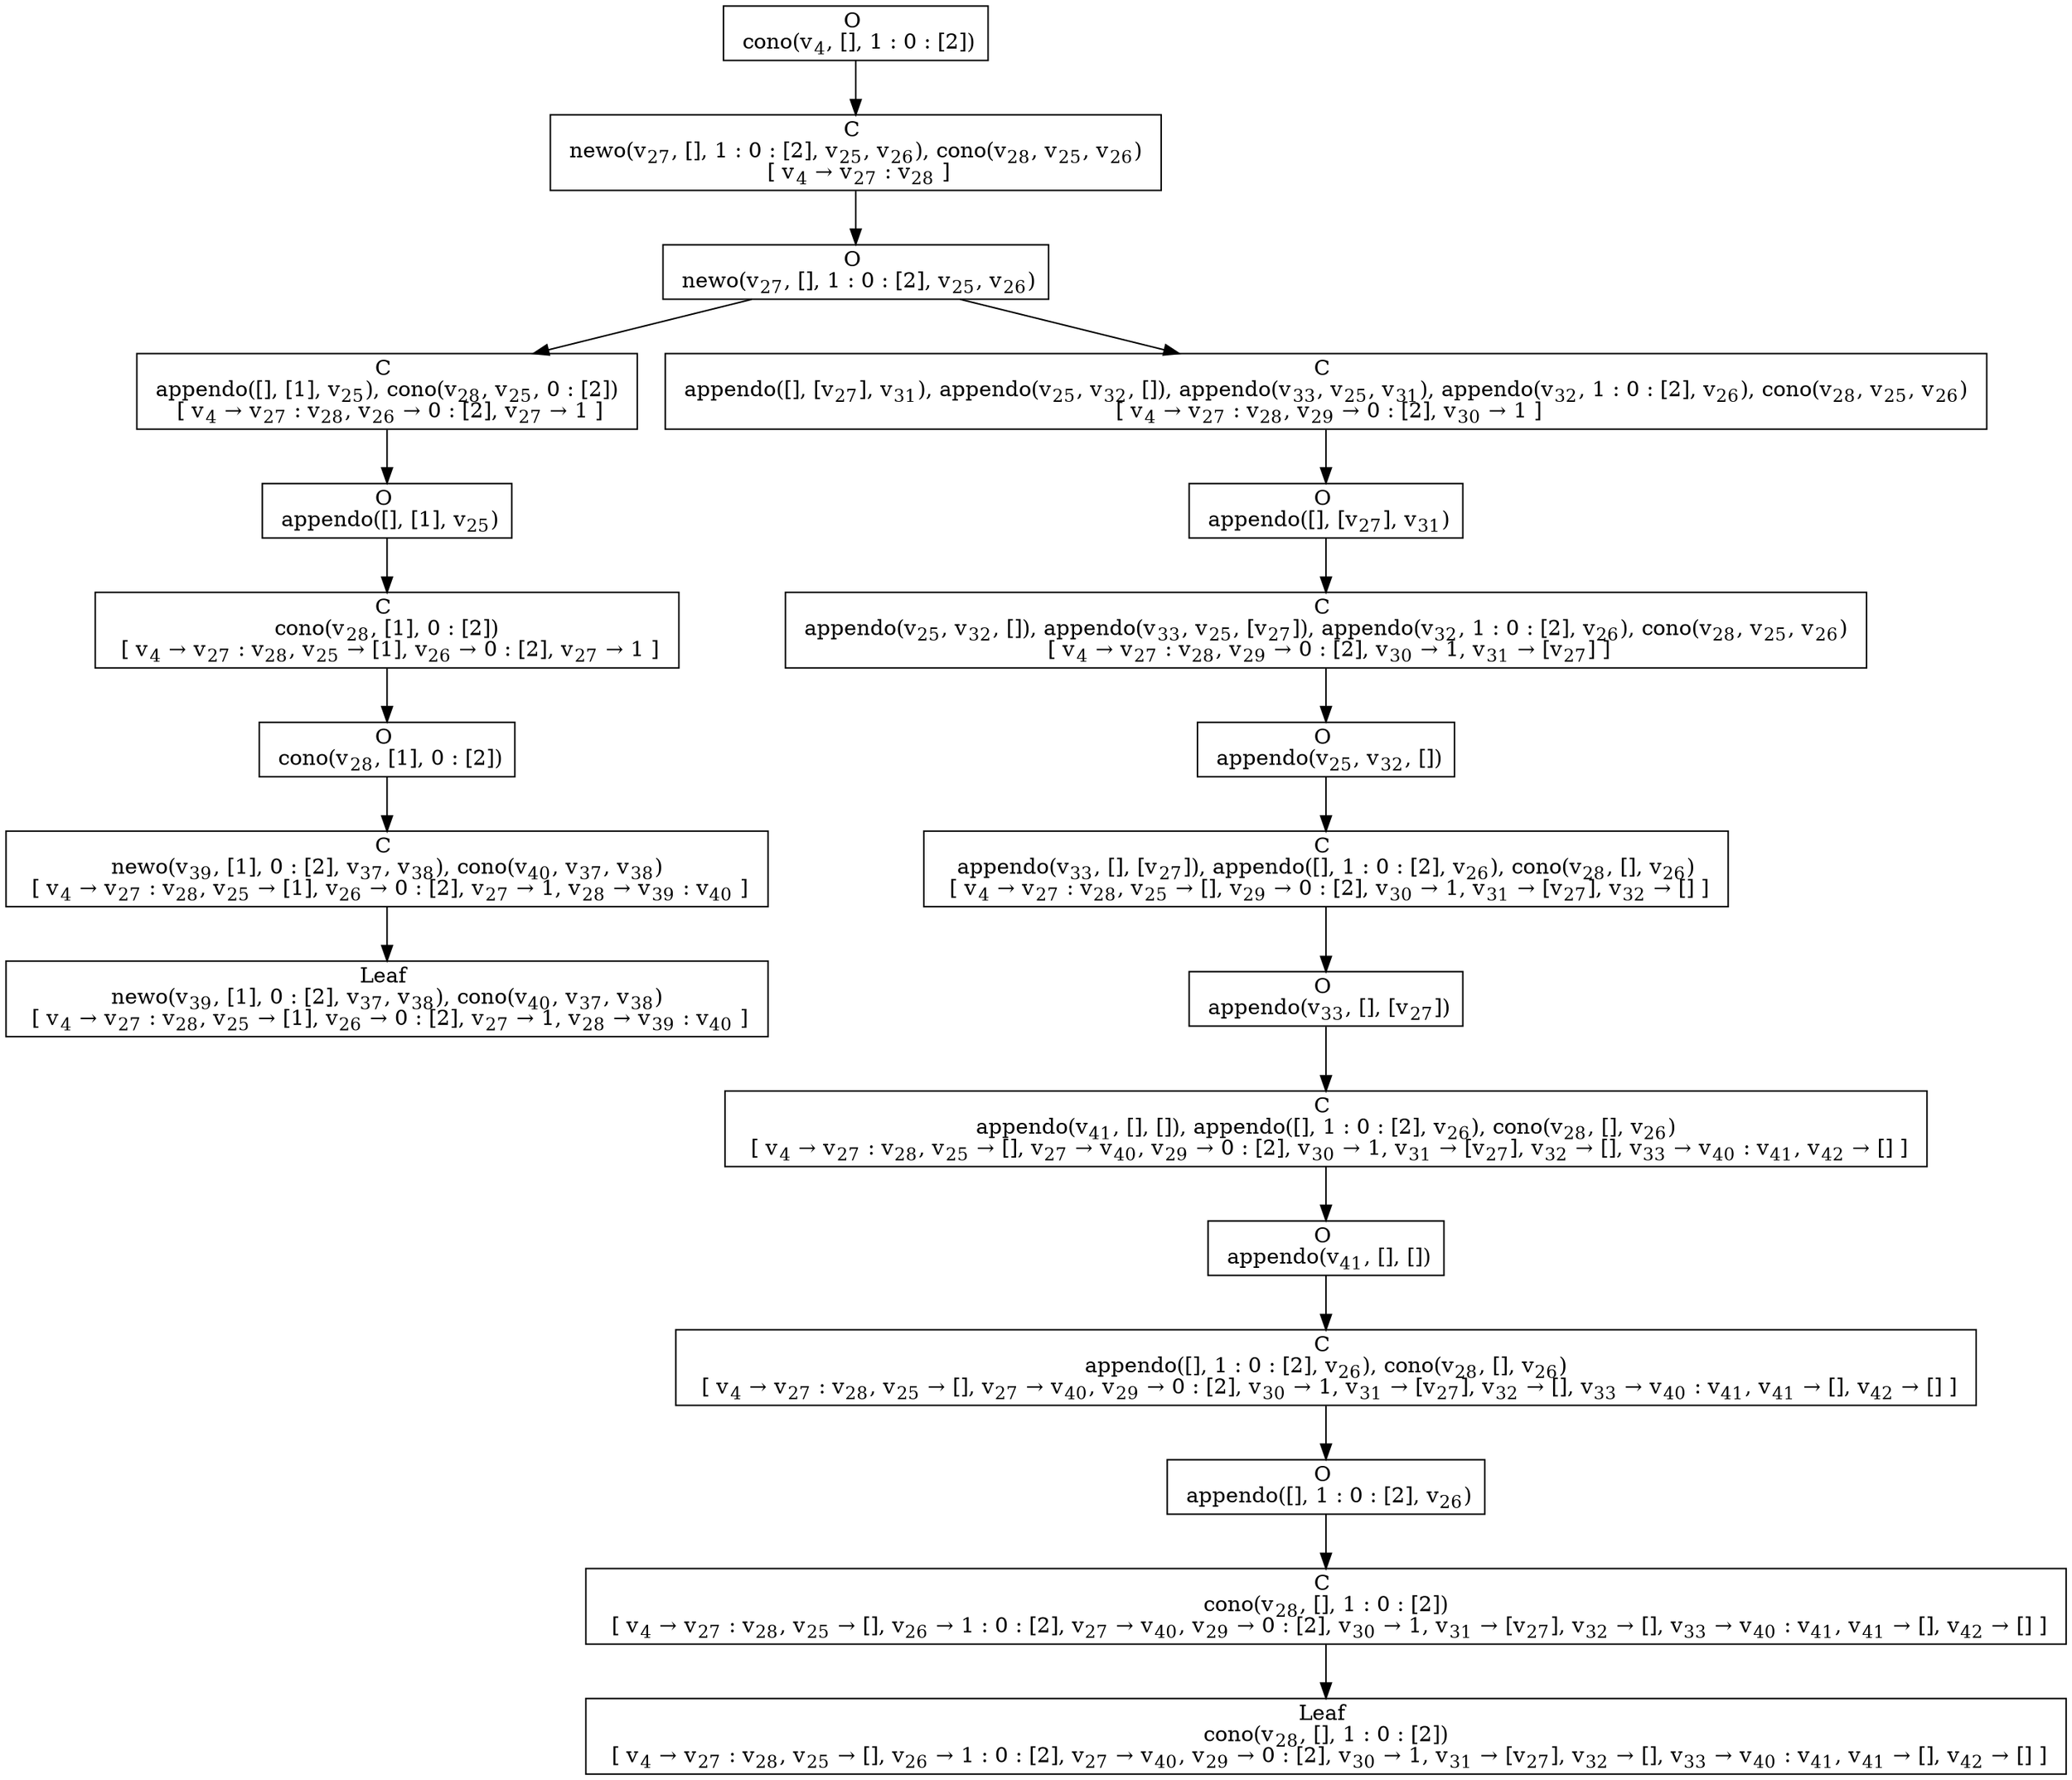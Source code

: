 digraph {
    graph [rankdir=TB
          ,bgcolor=transparent];
    node [shape=box
         ,fillcolor=white
         ,style=filled];
    0 [label=<O <BR/> cono(v<SUB>4</SUB>, [], 1 : 0 : [2])>];
    1 [label=<C <BR/> newo(v<SUB>27</SUB>, [], 1 : 0 : [2], v<SUB>25</SUB>, v<SUB>26</SUB>), cono(v<SUB>28</SUB>, v<SUB>25</SUB>, v<SUB>26</SUB>) <BR/>  [ v<SUB>4</SUB> &rarr; v<SUB>27</SUB> : v<SUB>28</SUB> ] >];
    2 [label=<O <BR/> newo(v<SUB>27</SUB>, [], 1 : 0 : [2], v<SUB>25</SUB>, v<SUB>26</SUB>)>];
    3 [label=<C <BR/> appendo([], [1], v<SUB>25</SUB>), cono(v<SUB>28</SUB>, v<SUB>25</SUB>, 0 : [2]) <BR/>  [ v<SUB>4</SUB> &rarr; v<SUB>27</SUB> : v<SUB>28</SUB>, v<SUB>26</SUB> &rarr; 0 : [2], v<SUB>27</SUB> &rarr; 1 ] >];
    4 [label=<C <BR/> appendo([], [v<SUB>27</SUB>], v<SUB>31</SUB>), appendo(v<SUB>25</SUB>, v<SUB>32</SUB>, []), appendo(v<SUB>33</SUB>, v<SUB>25</SUB>, v<SUB>31</SUB>), appendo(v<SUB>32</SUB>, 1 : 0 : [2], v<SUB>26</SUB>), cono(v<SUB>28</SUB>, v<SUB>25</SUB>, v<SUB>26</SUB>) <BR/>  [ v<SUB>4</SUB> &rarr; v<SUB>27</SUB> : v<SUB>28</SUB>, v<SUB>29</SUB> &rarr; 0 : [2], v<SUB>30</SUB> &rarr; 1 ] >];
    5 [label=<O <BR/> appendo([], [1], v<SUB>25</SUB>)>];
    6 [label=<C <BR/> cono(v<SUB>28</SUB>, [1], 0 : [2]) <BR/>  [ v<SUB>4</SUB> &rarr; v<SUB>27</SUB> : v<SUB>28</SUB>, v<SUB>25</SUB> &rarr; [1], v<SUB>26</SUB> &rarr; 0 : [2], v<SUB>27</SUB> &rarr; 1 ] >];
    7 [label=<O <BR/> cono(v<SUB>28</SUB>, [1], 0 : [2])>];
    8 [label=<C <BR/> newo(v<SUB>39</SUB>, [1], 0 : [2], v<SUB>37</SUB>, v<SUB>38</SUB>), cono(v<SUB>40</SUB>, v<SUB>37</SUB>, v<SUB>38</SUB>) <BR/>  [ v<SUB>4</SUB> &rarr; v<SUB>27</SUB> : v<SUB>28</SUB>, v<SUB>25</SUB> &rarr; [1], v<SUB>26</SUB> &rarr; 0 : [2], v<SUB>27</SUB> &rarr; 1, v<SUB>28</SUB> &rarr; v<SUB>39</SUB> : v<SUB>40</SUB> ] >];
    9 [label=<Leaf <BR/> newo(v<SUB>39</SUB>, [1], 0 : [2], v<SUB>37</SUB>, v<SUB>38</SUB>), cono(v<SUB>40</SUB>, v<SUB>37</SUB>, v<SUB>38</SUB>) <BR/>  [ v<SUB>4</SUB> &rarr; v<SUB>27</SUB> : v<SUB>28</SUB>, v<SUB>25</SUB> &rarr; [1], v<SUB>26</SUB> &rarr; 0 : [2], v<SUB>27</SUB> &rarr; 1, v<SUB>28</SUB> &rarr; v<SUB>39</SUB> : v<SUB>40</SUB> ] >];
    10 [label=<O <BR/> appendo([], [v<SUB>27</SUB>], v<SUB>31</SUB>)>];
    11 [label=<C <BR/> appendo(v<SUB>25</SUB>, v<SUB>32</SUB>, []), appendo(v<SUB>33</SUB>, v<SUB>25</SUB>, [v<SUB>27</SUB>]), appendo(v<SUB>32</SUB>, 1 : 0 : [2], v<SUB>26</SUB>), cono(v<SUB>28</SUB>, v<SUB>25</SUB>, v<SUB>26</SUB>) <BR/>  [ v<SUB>4</SUB> &rarr; v<SUB>27</SUB> : v<SUB>28</SUB>, v<SUB>29</SUB> &rarr; 0 : [2], v<SUB>30</SUB> &rarr; 1, v<SUB>31</SUB> &rarr; [v<SUB>27</SUB>] ] >];
    12 [label=<O <BR/> appendo(v<SUB>25</SUB>, v<SUB>32</SUB>, [])>];
    13 [label=<C <BR/> appendo(v<SUB>33</SUB>, [], [v<SUB>27</SUB>]), appendo([], 1 : 0 : [2], v<SUB>26</SUB>), cono(v<SUB>28</SUB>, [], v<SUB>26</SUB>) <BR/>  [ v<SUB>4</SUB> &rarr; v<SUB>27</SUB> : v<SUB>28</SUB>, v<SUB>25</SUB> &rarr; [], v<SUB>29</SUB> &rarr; 0 : [2], v<SUB>30</SUB> &rarr; 1, v<SUB>31</SUB> &rarr; [v<SUB>27</SUB>], v<SUB>32</SUB> &rarr; [] ] >];
    14 [label=<O <BR/> appendo(v<SUB>33</SUB>, [], [v<SUB>27</SUB>])>];
    15 [label=<C <BR/> appendo(v<SUB>41</SUB>, [], []), appendo([], 1 : 0 : [2], v<SUB>26</SUB>), cono(v<SUB>28</SUB>, [], v<SUB>26</SUB>) <BR/>  [ v<SUB>4</SUB> &rarr; v<SUB>27</SUB> : v<SUB>28</SUB>, v<SUB>25</SUB> &rarr; [], v<SUB>27</SUB> &rarr; v<SUB>40</SUB>, v<SUB>29</SUB> &rarr; 0 : [2], v<SUB>30</SUB> &rarr; 1, v<SUB>31</SUB> &rarr; [v<SUB>27</SUB>], v<SUB>32</SUB> &rarr; [], v<SUB>33</SUB> &rarr; v<SUB>40</SUB> : v<SUB>41</SUB>, v<SUB>42</SUB> &rarr; [] ] >];
    16 [label=<O <BR/> appendo(v<SUB>41</SUB>, [], [])>];
    17 [label=<C <BR/> appendo([], 1 : 0 : [2], v<SUB>26</SUB>), cono(v<SUB>28</SUB>, [], v<SUB>26</SUB>) <BR/>  [ v<SUB>4</SUB> &rarr; v<SUB>27</SUB> : v<SUB>28</SUB>, v<SUB>25</SUB> &rarr; [], v<SUB>27</SUB> &rarr; v<SUB>40</SUB>, v<SUB>29</SUB> &rarr; 0 : [2], v<SUB>30</SUB> &rarr; 1, v<SUB>31</SUB> &rarr; [v<SUB>27</SUB>], v<SUB>32</SUB> &rarr; [], v<SUB>33</SUB> &rarr; v<SUB>40</SUB> : v<SUB>41</SUB>, v<SUB>41</SUB> &rarr; [], v<SUB>42</SUB> &rarr; [] ] >];
    18 [label=<O <BR/> appendo([], 1 : 0 : [2], v<SUB>26</SUB>)>];
    19 [label=<C <BR/> cono(v<SUB>28</SUB>, [], 1 : 0 : [2]) <BR/>  [ v<SUB>4</SUB> &rarr; v<SUB>27</SUB> : v<SUB>28</SUB>, v<SUB>25</SUB> &rarr; [], v<SUB>26</SUB> &rarr; 1 : 0 : [2], v<SUB>27</SUB> &rarr; v<SUB>40</SUB>, v<SUB>29</SUB> &rarr; 0 : [2], v<SUB>30</SUB> &rarr; 1, v<SUB>31</SUB> &rarr; [v<SUB>27</SUB>], v<SUB>32</SUB> &rarr; [], v<SUB>33</SUB> &rarr; v<SUB>40</SUB> : v<SUB>41</SUB>, v<SUB>41</SUB> &rarr; [], v<SUB>42</SUB> &rarr; [] ] >];
    20 [label=<Leaf <BR/> cono(v<SUB>28</SUB>, [], 1 : 0 : [2]) <BR/>  [ v<SUB>4</SUB> &rarr; v<SUB>27</SUB> : v<SUB>28</SUB>, v<SUB>25</SUB> &rarr; [], v<SUB>26</SUB> &rarr; 1 : 0 : [2], v<SUB>27</SUB> &rarr; v<SUB>40</SUB>, v<SUB>29</SUB> &rarr; 0 : [2], v<SUB>30</SUB> &rarr; 1, v<SUB>31</SUB> &rarr; [v<SUB>27</SUB>], v<SUB>32</SUB> &rarr; [], v<SUB>33</SUB> &rarr; v<SUB>40</SUB> : v<SUB>41</SUB>, v<SUB>41</SUB> &rarr; [], v<SUB>42</SUB> &rarr; [] ] >];
    0 -> 1 [label=""];
    1 -> 2 [label=""];
    2 -> 3 [label=""];
    2 -> 4 [label=""];
    3 -> 5 [label=""];
    4 -> 10 [label=""];
    5 -> 6 [label=""];
    6 -> 7 [label=""];
    7 -> 8 [label=""];
    8 -> 9 [label=""];
    10 -> 11 [label=""];
    11 -> 12 [label=""];
    12 -> 13 [label=""];
    13 -> 14 [label=""];
    14 -> 15 [label=""];
    15 -> 16 [label=""];
    16 -> 17 [label=""];
    17 -> 18 [label=""];
    18 -> 19 [label=""];
    19 -> 20 [label=""];
}